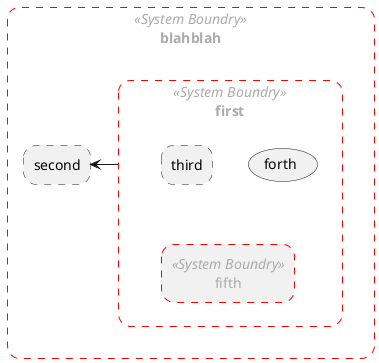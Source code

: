 {
  "sha1": "to120b8epdof7828ttwwh71szlk0k4w",
  "insertion": {
    "when": "2024-06-04T17:28:46.518Z",
    "url": "http://forum.plantuml.net/6249/how-do-i-change-the-border-style-of-a-rectangle?show=6813#c6813",
    "user": "plantuml@gmail.com"
  }
}
@startuml
skinparam rectangle {
    borderColor<<System Boundry>> Red
    borderStyle<<System Boundry>> dashed
    borderThickness<<System Boundry>> 1
    roundCorner<<System Boundry>> 25
    fontColor<<System Boundry>> #ababab
    borderStyle dashed
    roundCorner 25
}

rectangle blahblah as bb <<System Boundry>> {
    rectangle "first" as fst <<System Boundry>> {
        rectangle third
        (forth)
        rectangle fifth <<System Boundry>>
    }
    rectangle "second" as scnd
    fst -> scnd

}
@enduml
